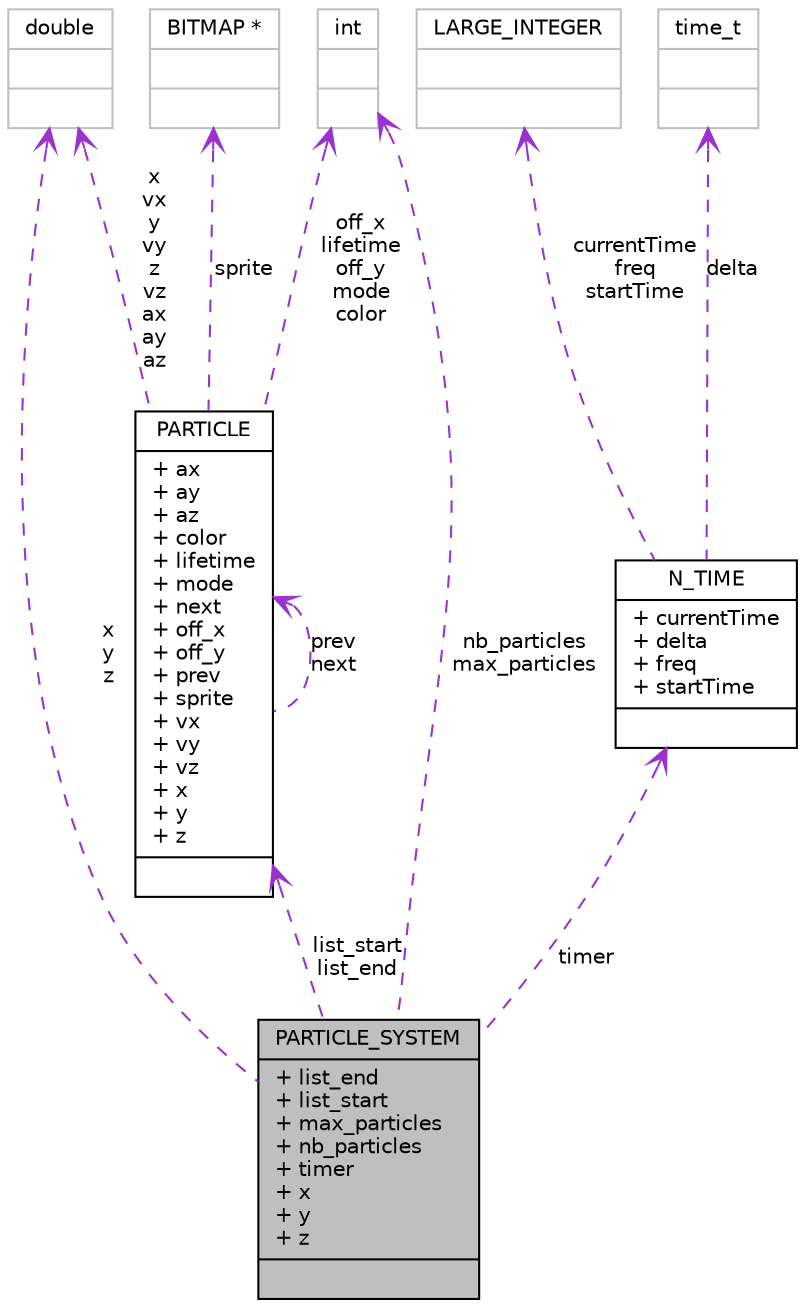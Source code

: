digraph G
{
  edge [fontname="Helvetica",fontsize="10",labelfontname="Helvetica",labelfontsize="10"];
  node [fontname="Helvetica",fontsize="10",shape=record];
  Node1 [label="{PARTICLE_SYSTEM\n|+ list_end\l+ list_start\l+ max_particles\l+ nb_particles\l+ timer\l+ x\l+ y\l+ z\l|}",height=0.2,width=0.4,color="black", fillcolor="grey75", style="filled" fontcolor="black"];
  Node2 -> Node1 [dir=back,color="darkorchid3",fontsize="10",style="dashed",label="x\ny\nz",arrowtail="open",fontname="Helvetica"];
  Node2 [label="{double\n||}",height=0.2,width=0.4,color="grey75", fillcolor="white", style="filled"];
  Node3 -> Node1 [dir=back,color="darkorchid3",fontsize="10",style="dashed",label="nb_particles\nmax_particles",arrowtail="open",fontname="Helvetica"];
  Node3 [label="{int\n||}",height=0.2,width=0.4,color="grey75", fillcolor="white", style="filled"];
  Node4 -> Node1 [dir=back,color="darkorchid3",fontsize="10",style="dashed",label="timer",arrowtail="open",fontname="Helvetica"];
  Node4 [label="{N_TIME\n|+ currentTime\l+ delta\l+ freq\l+ startTime\l|}",height=0.2,width=0.4,color="black", fillcolor="white", style="filled",URL="$struct_n___t_i_m_e.html"];
  Node5 -> Node4 [dir=back,color="darkorchid3",fontsize="10",style="dashed",label="delta",arrowtail="open",fontname="Helvetica"];
  Node5 [label="{time_t\n||}",height=0.2,width=0.4,color="grey75", fillcolor="white", style="filled"];
  Node6 -> Node4 [dir=back,color="darkorchid3",fontsize="10",style="dashed",label="currentTime\nfreq\nstartTime",arrowtail="open",fontname="Helvetica"];
  Node6 [label="{LARGE_INTEGER\n||}",height=0.2,width=0.4,color="grey75", fillcolor="white", style="filled"];
  Node7 -> Node1 [dir=back,color="darkorchid3",fontsize="10",style="dashed",label="list_start\nlist_end",arrowtail="open",fontname="Helvetica"];
  Node7 [label="{PARTICLE\n|+ ax\l+ ay\l+ az\l+ color\l+ lifetime\l+ mode\l+ next\l+ off_x\l+ off_y\l+ prev\l+ sprite\l+ vx\l+ vy\l+ vz\l+ x\l+ y\l+ z\l|}",height=0.2,width=0.4,color="black", fillcolor="white", style="filled",URL="$struct_p_a_r_t_i_c_l_e.html"];
  Node2 -> Node7 [dir=back,color="darkorchid3",fontsize="10",style="dashed",label="x\nvx\ny\nvy\nz\nvz\nax\nay\naz",arrowtail="open",fontname="Helvetica"];
  Node3 -> Node7 [dir=back,color="darkorchid3",fontsize="10",style="dashed",label="off_x\nlifetime\noff_y\nmode\ncolor",arrowtail="open",fontname="Helvetica"];
  Node8 -> Node7 [dir=back,color="darkorchid3",fontsize="10",style="dashed",label="sprite",arrowtail="open",fontname="Helvetica"];
  Node8 [label="{BITMAP *\n||}",height=0.2,width=0.4,color="grey75", fillcolor="white", style="filled"];
  Node7 -> Node7 [dir=back,color="darkorchid3",fontsize="10",style="dashed",label="prev\nnext",arrowtail="open",fontname="Helvetica"];
}

